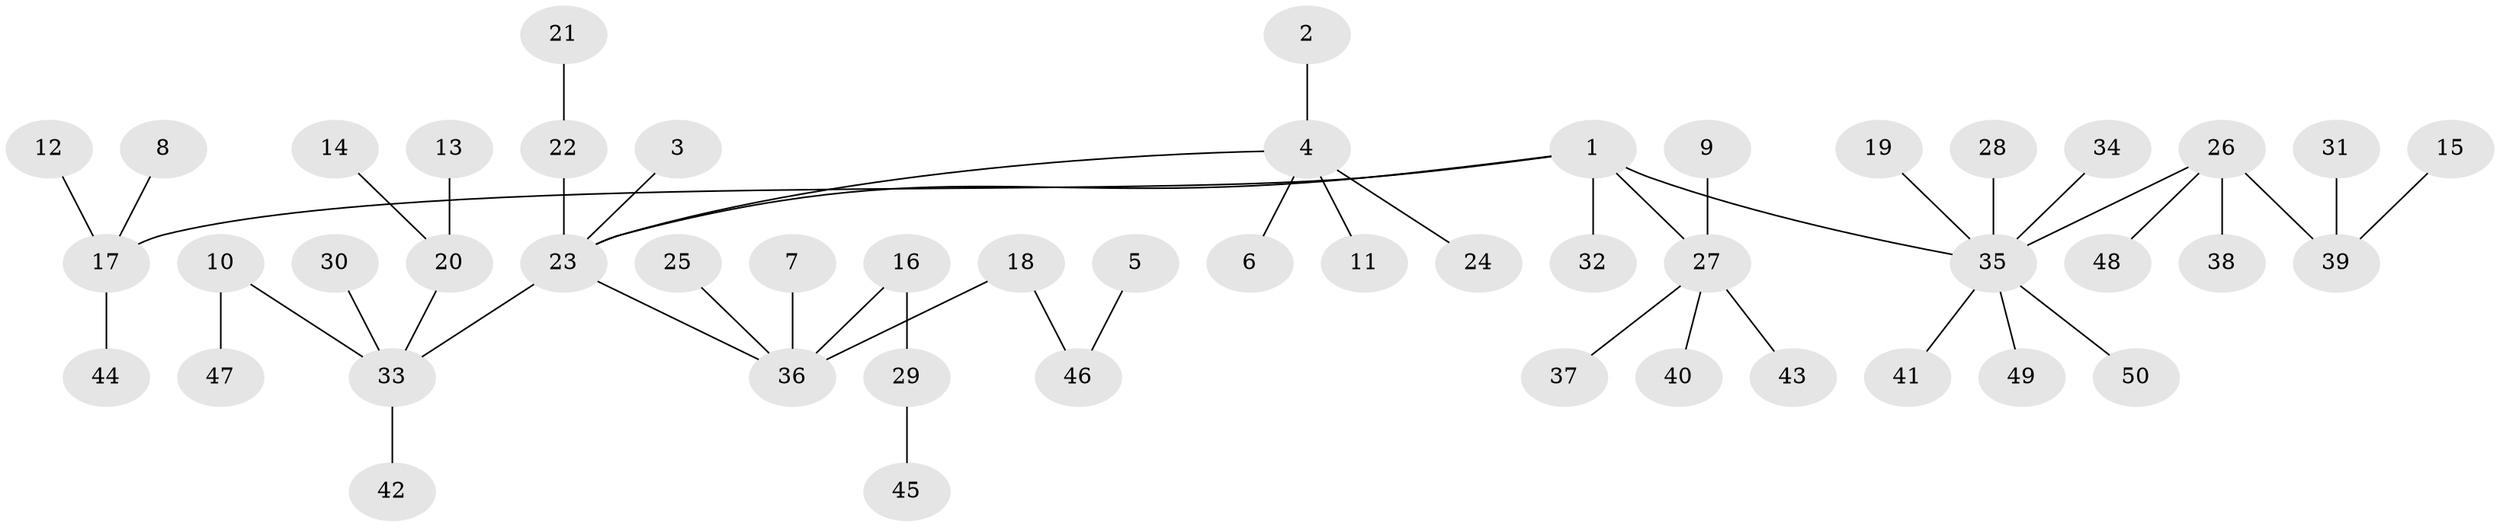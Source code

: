 // original degree distribution, {3: 0.1, 4: 0.1, 7: 0.02, 6: 0.02, 2: 0.22, 1: 0.53, 5: 0.01}
// Generated by graph-tools (version 1.1) at 2025/26/03/09/25 03:26:31]
// undirected, 50 vertices, 49 edges
graph export_dot {
graph [start="1"]
  node [color=gray90,style=filled];
  1;
  2;
  3;
  4;
  5;
  6;
  7;
  8;
  9;
  10;
  11;
  12;
  13;
  14;
  15;
  16;
  17;
  18;
  19;
  20;
  21;
  22;
  23;
  24;
  25;
  26;
  27;
  28;
  29;
  30;
  31;
  32;
  33;
  34;
  35;
  36;
  37;
  38;
  39;
  40;
  41;
  42;
  43;
  44;
  45;
  46;
  47;
  48;
  49;
  50;
  1 -- 17 [weight=1.0];
  1 -- 23 [weight=1.0];
  1 -- 27 [weight=1.0];
  1 -- 32 [weight=1.0];
  1 -- 35 [weight=1.0];
  2 -- 4 [weight=1.0];
  3 -- 23 [weight=1.0];
  4 -- 6 [weight=1.0];
  4 -- 11 [weight=1.0];
  4 -- 23 [weight=1.0];
  4 -- 24 [weight=1.0];
  5 -- 46 [weight=1.0];
  7 -- 36 [weight=1.0];
  8 -- 17 [weight=1.0];
  9 -- 27 [weight=1.0];
  10 -- 33 [weight=1.0];
  10 -- 47 [weight=1.0];
  12 -- 17 [weight=1.0];
  13 -- 20 [weight=1.0];
  14 -- 20 [weight=1.0];
  15 -- 39 [weight=1.0];
  16 -- 29 [weight=1.0];
  16 -- 36 [weight=1.0];
  17 -- 44 [weight=1.0];
  18 -- 36 [weight=1.0];
  18 -- 46 [weight=1.0];
  19 -- 35 [weight=1.0];
  20 -- 33 [weight=1.0];
  21 -- 22 [weight=1.0];
  22 -- 23 [weight=1.0];
  23 -- 33 [weight=1.0];
  23 -- 36 [weight=1.0];
  25 -- 36 [weight=1.0];
  26 -- 35 [weight=1.0];
  26 -- 38 [weight=1.0];
  26 -- 39 [weight=1.0];
  26 -- 48 [weight=1.0];
  27 -- 37 [weight=1.0];
  27 -- 40 [weight=1.0];
  27 -- 43 [weight=1.0];
  28 -- 35 [weight=1.0];
  29 -- 45 [weight=1.0];
  30 -- 33 [weight=1.0];
  31 -- 39 [weight=1.0];
  33 -- 42 [weight=1.0];
  34 -- 35 [weight=1.0];
  35 -- 41 [weight=1.0];
  35 -- 49 [weight=1.0];
  35 -- 50 [weight=1.0];
}
